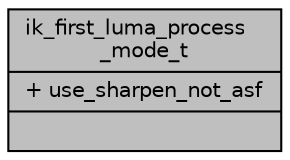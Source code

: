digraph "ik_first_luma_process_mode_t"
{
 // INTERACTIVE_SVG=YES
 // LATEX_PDF_SIZE
  bgcolor="transparent";
  edge [fontname="Helvetica",fontsize="10",labelfontname="Helvetica",labelfontsize="10"];
  node [fontname="Helvetica",fontsize="10",shape=record];
  Node1 [label="{ik_first_luma_process\l_mode_t\n|+ use_sharpen_not_asf\l|}",height=0.2,width=0.4,color="black", fillcolor="grey75", style="filled", fontcolor="black",tooltip=" "];
}
